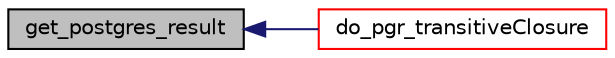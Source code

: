 digraph "get_postgres_result"
{
  edge [fontname="Helvetica",fontsize="10",labelfontname="Helvetica",labelfontsize="10"];
  node [fontname="Helvetica",fontsize="10",shape=record];
  rankdir="LR";
  Node24 [label="get_postgres_result",height=0.2,width=0.4,color="black", fillcolor="grey75", style="filled", fontcolor="black"];
  Node24 -> Node25 [dir="back",color="midnightblue",fontsize="10",style="solid",fontname="Helvetica"];
  Node25 [label="do_pgr_transitiveClosure",height=0.2,width=0.4,color="red", fillcolor="white", style="filled",URL="$transitiveClosure__driver_8h.html#a950595aea01b46e10ba69e670896af32"];
}
